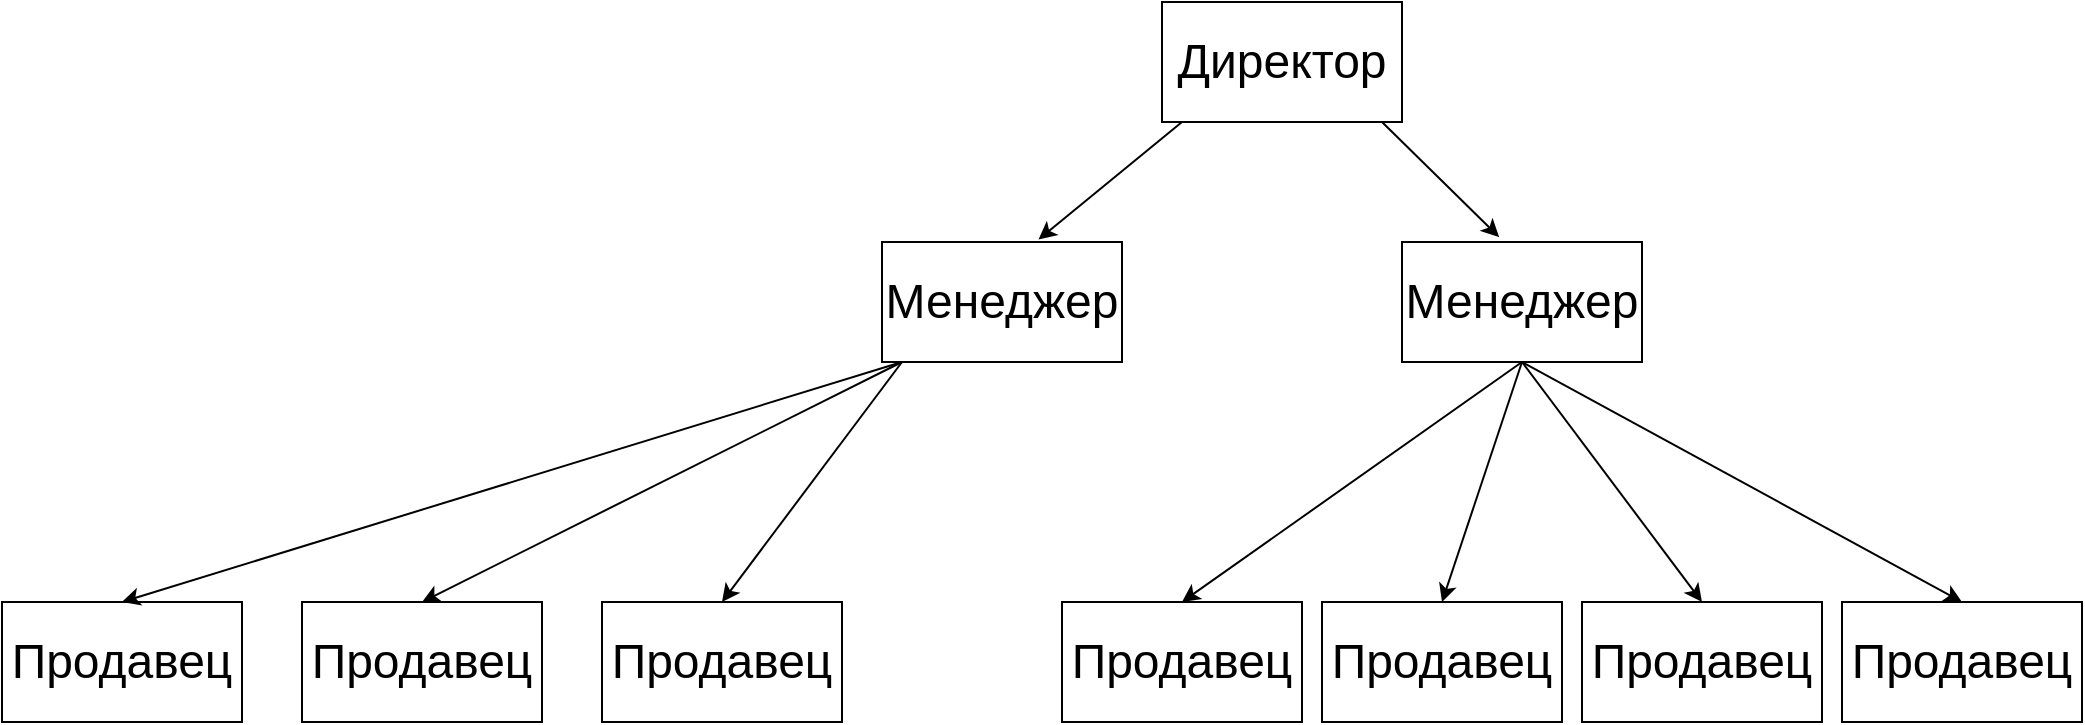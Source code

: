 <mxfile version="24.7.10">
  <diagram name="Страница — 1" id="cUaCiVWM540ATv6g6Q5h">
    <mxGraphModel dx="2633" dy="949" grid="1" gridSize="10" guides="1" tooltips="1" connect="1" arrows="1" fold="1" page="1" pageScale="1" pageWidth="827" pageHeight="1169" math="0" shadow="0">
      <root>
        <mxCell id="0" />
        <mxCell id="1" parent="0" />
        <mxCell id="YoFout8THXjlle_aH4VZ-1" value="Директор" style="rounded=0;whiteSpace=wrap;html=1;fontSize=24;" vertex="1" parent="1">
          <mxGeometry x="320" y="160" width="120" height="60" as="geometry" />
        </mxCell>
        <mxCell id="YoFout8THXjlle_aH4VZ-2" value="Менеджер" style="rounded=0;whiteSpace=wrap;html=1;fontSize=24;" vertex="1" parent="1">
          <mxGeometry x="180" y="280" width="120" height="60" as="geometry" />
        </mxCell>
        <mxCell id="YoFout8THXjlle_aH4VZ-3" value="Менеджер" style="rounded=0;whiteSpace=wrap;html=1;fontSize=24;" vertex="1" parent="1">
          <mxGeometry x="440" y="280" width="120" height="60" as="geometry" />
        </mxCell>
        <mxCell id="YoFout8THXjlle_aH4VZ-4" value="Продавец" style="rounded=0;whiteSpace=wrap;html=1;fontSize=24;" vertex="1" parent="1">
          <mxGeometry x="-110" y="460" width="120" height="60" as="geometry" />
        </mxCell>
        <mxCell id="YoFout8THXjlle_aH4VZ-5" value="Продавец" style="rounded=0;whiteSpace=wrap;html=1;fontSize=24;" vertex="1" parent="1">
          <mxGeometry x="40" y="460" width="120" height="60" as="geometry" />
        </mxCell>
        <mxCell id="YoFout8THXjlle_aH4VZ-6" value="Продавец" style="rounded=0;whiteSpace=wrap;html=1;fontSize=24;" vertex="1" parent="1">
          <mxGeometry x="-260" y="460" width="120" height="60" as="geometry" />
        </mxCell>
        <mxCell id="YoFout8THXjlle_aH4VZ-7" value="Продавец" style="rounded=0;whiteSpace=wrap;html=1;fontSize=24;" vertex="1" parent="1">
          <mxGeometry x="270" y="460" width="120" height="60" as="geometry" />
        </mxCell>
        <mxCell id="YoFout8THXjlle_aH4VZ-8" value="Продавец" style="rounded=0;whiteSpace=wrap;html=1;fontSize=24;" vertex="1" parent="1">
          <mxGeometry x="400" y="460" width="120" height="60" as="geometry" />
        </mxCell>
        <mxCell id="YoFout8THXjlle_aH4VZ-9" value="Продавец" style="rounded=0;whiteSpace=wrap;html=1;fontSize=24;" vertex="1" parent="1">
          <mxGeometry x="530" y="460" width="120" height="60" as="geometry" />
        </mxCell>
        <mxCell id="YoFout8THXjlle_aH4VZ-10" value="Продавец" style="rounded=0;whiteSpace=wrap;html=1;fontSize=24;" vertex="1" parent="1">
          <mxGeometry x="660" y="460" width="120" height="60" as="geometry" />
        </mxCell>
        <mxCell id="YoFout8THXjlle_aH4VZ-11" value="" style="endArrow=classic;html=1;rounded=0;entryX=0.652;entryY=-0.02;entryDx=0;entryDy=0;entryPerimeter=0;" edge="1" parent="1" target="YoFout8THXjlle_aH4VZ-2">
          <mxGeometry width="50" height="50" relative="1" as="geometry">
            <mxPoint x="330" y="220" as="sourcePoint" />
            <mxPoint x="260" y="310" as="targetPoint" />
          </mxGeometry>
        </mxCell>
        <mxCell id="YoFout8THXjlle_aH4VZ-12" value="" style="endArrow=classic;html=1;rounded=0;entryX=0.405;entryY=-0.04;entryDx=0;entryDy=0;entryPerimeter=0;" edge="1" parent="1" target="YoFout8THXjlle_aH4VZ-3">
          <mxGeometry width="50" height="50" relative="1" as="geometry">
            <mxPoint x="430" y="220" as="sourcePoint" />
            <mxPoint x="480" y="170" as="targetPoint" />
          </mxGeometry>
        </mxCell>
        <mxCell id="YoFout8THXjlle_aH4VZ-13" value="" style="endArrow=classic;html=1;rounded=0;entryX=0.5;entryY=0;entryDx=0;entryDy=0;" edge="1" parent="1" target="YoFout8THXjlle_aH4VZ-5">
          <mxGeometry width="50" height="50" relative="1" as="geometry">
            <mxPoint x="190" y="340" as="sourcePoint" />
            <mxPoint x="240" y="290" as="targetPoint" />
          </mxGeometry>
        </mxCell>
        <mxCell id="YoFout8THXjlle_aH4VZ-14" value="" style="endArrow=classic;html=1;rounded=0;entryX=0.5;entryY=0;entryDx=0;entryDy=0;" edge="1" parent="1" target="YoFout8THXjlle_aH4VZ-4">
          <mxGeometry width="50" height="50" relative="1" as="geometry">
            <mxPoint x="190" y="340" as="sourcePoint" />
            <mxPoint x="240" y="290" as="targetPoint" />
          </mxGeometry>
        </mxCell>
        <mxCell id="YoFout8THXjlle_aH4VZ-15" value="" style="endArrow=classic;html=1;rounded=0;entryX=0.5;entryY=0;entryDx=0;entryDy=0;" edge="1" parent="1" target="YoFout8THXjlle_aH4VZ-6">
          <mxGeometry width="50" height="50" relative="1" as="geometry">
            <mxPoint x="190" y="340" as="sourcePoint" />
            <mxPoint x="240" y="290" as="targetPoint" />
          </mxGeometry>
        </mxCell>
        <mxCell id="YoFout8THXjlle_aH4VZ-16" value="" style="endArrow=classic;html=1;rounded=0;entryX=0.5;entryY=0;entryDx=0;entryDy=0;" edge="1" parent="1" target="YoFout8THXjlle_aH4VZ-7">
          <mxGeometry width="50" height="50" relative="1" as="geometry">
            <mxPoint x="500" y="340" as="sourcePoint" />
            <mxPoint x="550" y="290" as="targetPoint" />
          </mxGeometry>
        </mxCell>
        <mxCell id="YoFout8THXjlle_aH4VZ-17" value="" style="endArrow=classic;html=1;rounded=0;entryX=0.5;entryY=0;entryDx=0;entryDy=0;" edge="1" parent="1" target="YoFout8THXjlle_aH4VZ-8">
          <mxGeometry width="50" height="50" relative="1" as="geometry">
            <mxPoint x="500" y="340" as="sourcePoint" />
            <mxPoint x="550" y="290" as="targetPoint" />
          </mxGeometry>
        </mxCell>
        <mxCell id="YoFout8THXjlle_aH4VZ-18" value="" style="endArrow=classic;html=1;rounded=0;entryX=0.5;entryY=0;entryDx=0;entryDy=0;" edge="1" parent="1" target="YoFout8THXjlle_aH4VZ-9">
          <mxGeometry width="50" height="50" relative="1" as="geometry">
            <mxPoint x="500" y="340" as="sourcePoint" />
            <mxPoint x="550" y="290" as="targetPoint" />
          </mxGeometry>
        </mxCell>
        <mxCell id="YoFout8THXjlle_aH4VZ-19" value="" style="endArrow=classic;html=1;rounded=0;entryX=0.5;entryY=0;entryDx=0;entryDy=0;" edge="1" parent="1" target="YoFout8THXjlle_aH4VZ-10">
          <mxGeometry width="50" height="50" relative="1" as="geometry">
            <mxPoint x="500" y="340" as="sourcePoint" />
            <mxPoint x="550" y="290" as="targetPoint" />
          </mxGeometry>
        </mxCell>
      </root>
    </mxGraphModel>
  </diagram>
</mxfile>
